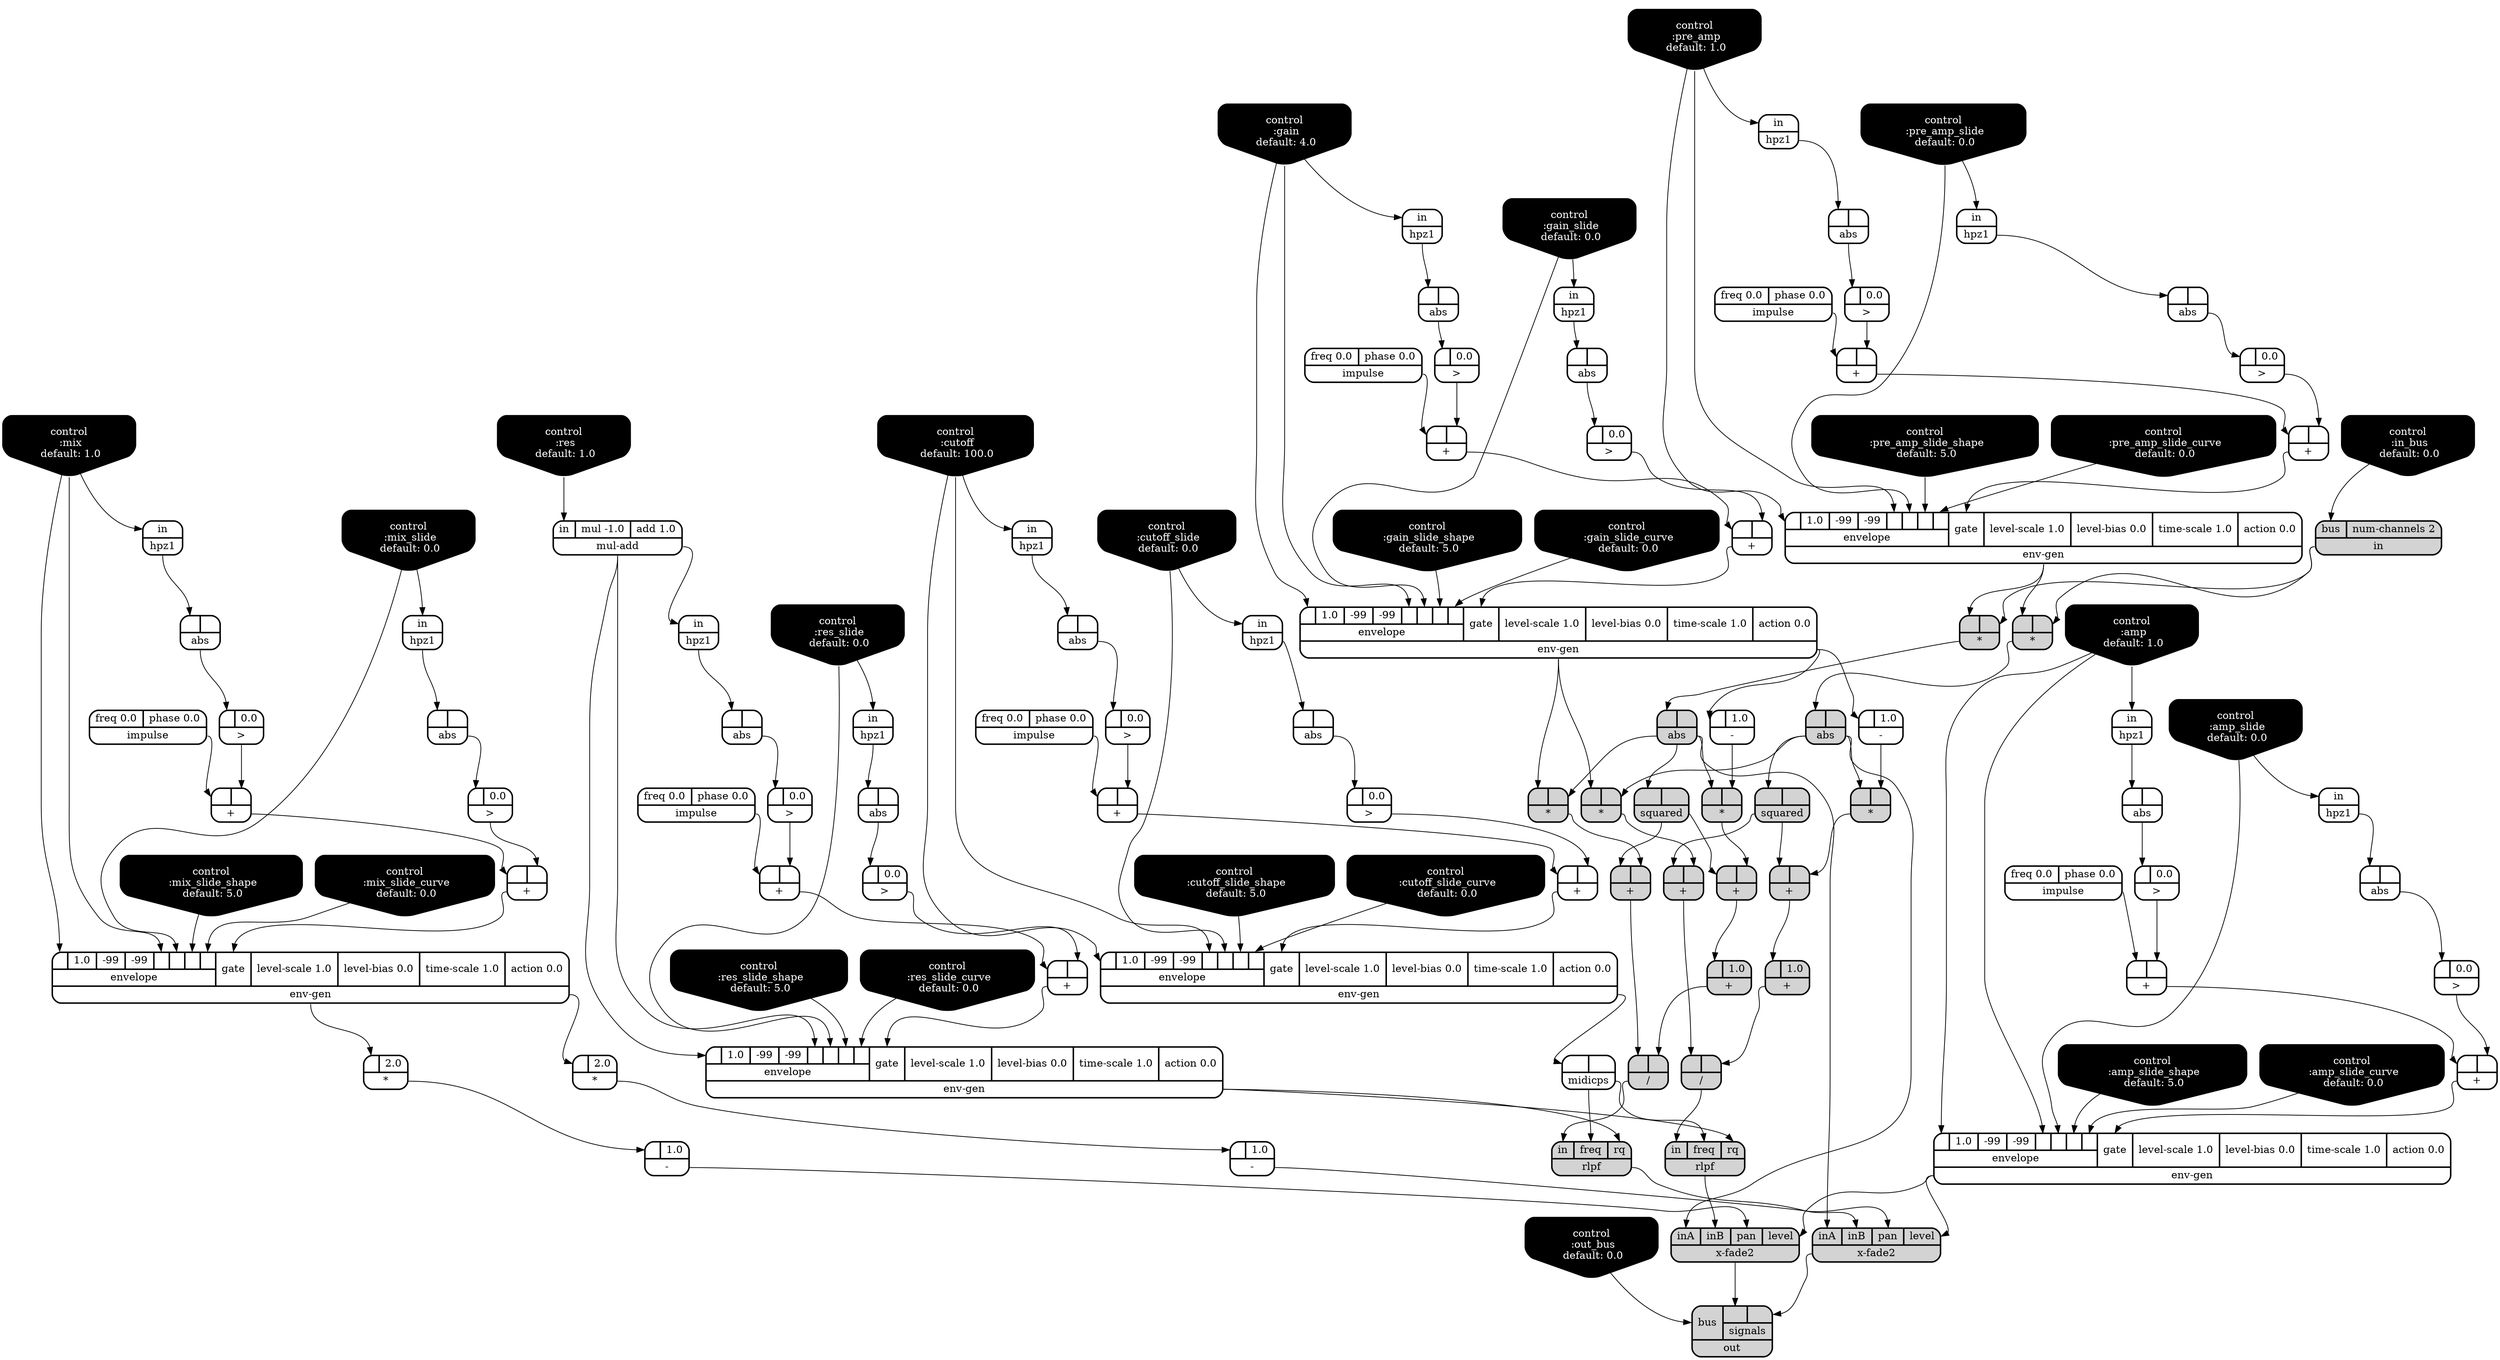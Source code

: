digraph synthdef {
51 [label = "{{ <a> |<b> } |<__UG_NAME__>* }" style="filled, bold, rounded"  shape=record rankdir=LR];
68 [label = "{{ <a> |<b> } |<__UG_NAME__>* }" style="filled, bold, rounded"  shape=record rankdir=LR];
69 [label = "{{ <a> |<b> } |<__UG_NAME__>* }" style="filled, bold, rounded"  shape=record rankdir=LR];
71 [label = "{{ <a> |<b> } |<__UG_NAME__>* }" style="filled, bold, rounded"  shape=record rankdir=LR];
102 [label = "{{ <a> |<b> } |<__UG_NAME__>* }" style="filled, bold, rounded"  shape=record rankdir=LR];
104 [label = "{{ <a> |<b> 2.0} |<__UG_NAME__>* }" style="bold, rounded" shape=record rankdir=LR];
105 [label = "{{ <a> |<b> 2.0} |<__UG_NAME__>* }" style="bold, rounded" shape=record rankdir=LR];
107 [label = "{{ <a> |<b> } |<__UG_NAME__>* }" style="filled, bold, rounded"  shape=record rankdir=LR];
30 [label = "{{ <a> |<b> } |<__UG_NAME__>+ }" style="bold, rounded" shape=record rankdir=LR];
34 [label = "{{ <a> |<b> } |<__UG_NAME__>+ }" style="bold, rounded" shape=record rankdir=LR];
39 [label = "{{ <a> |<b> } |<__UG_NAME__>+ }" style="bold, rounded" shape=record rankdir=LR];
43 [label = "{{ <a> |<b> } |<__UG_NAME__>+ }" style="bold, rounded" shape=record rankdir=LR];
63 [label = "{{ <a> |<b> } |<__UG_NAME__>+ }" style="bold, rounded" shape=record rankdir=LR];
67 [label = "{{ <a> |<b> } |<__UG_NAME__>+ }" style="bold, rounded" shape=record rankdir=LR];
70 [label = "{{ <a> |<b> } |<__UG_NAME__>+ }" style="filled, bold, rounded"  shape=record rankdir=LR];
72 [label = "{{ <a> |<b> } |<__UG_NAME__>+ }" style="filled, bold, rounded"  shape=record rankdir=LR];
73 [label = "{{ <a> |<b> 1.0} |<__UG_NAME__>+ }" style="filled, bold, rounded"  shape=record rankdir=LR];
79 [label = "{{ <a> |<b> } |<__UG_NAME__>+ }" style="bold, rounded" shape=record rankdir=LR];
83 [label = "{{ <a> |<b> } |<__UG_NAME__>+ }" style="bold, rounded" shape=record rankdir=LR];
89 [label = "{{ <a> |<b> } |<__UG_NAME__>+ }" style="bold, rounded" shape=record rankdir=LR];
90 [label = "{{ <a> |<b> } |<__UG_NAME__>+ }" style="bold, rounded" shape=record rankdir=LR];
97 [label = "{{ <a> |<b> } |<__UG_NAME__>+ }" style="bold, rounded" shape=record rankdir=LR];
98 [label = "{{ <a> |<b> } |<__UG_NAME__>+ }" style="bold, rounded" shape=record rankdir=LR];
103 [label = "{{ <a> |<b> } |<__UG_NAME__>+ }" style="filled, bold, rounded"  shape=record rankdir=LR];
108 [label = "{{ <a> |<b> } |<__UG_NAME__>+ }" style="filled, bold, rounded"  shape=record rankdir=LR];
110 [label = "{{ <a> |<b> 1.0} |<__UG_NAME__>+ }" style="filled, bold, rounded"  shape=record rankdir=LR];
45 [label = "{{ <a> |<b> 1.0} |<__UG_NAME__>- }" style="bold, rounded" shape=record rankdir=LR];
106 [label = "{{ <a> |<b> 1.0} |<__UG_NAME__>- }" style="bold, rounded" shape=record rankdir=LR];
109 [label = "{{ <a> |<b> 1.0} |<__UG_NAME__>- }" style="bold, rounded" shape=record rankdir=LR];
115 [label = "{{ <a> |<b> 1.0} |<__UG_NAME__>- }" style="bold, rounded" shape=record rankdir=LR];
74 [label = "{{ <a> |<b> } |<__UG_NAME__>/ }" style="filled, bold, rounded"  shape=record rankdir=LR];
111 [label = "{{ <a> |<b> } |<__UG_NAME__>/ }" style="filled, bold, rounded"  shape=record rankdir=LR];
29 [label = "{{ <a> |<b> 0.0} |<__UG_NAME__>\> }" style="bold, rounded" shape=record rankdir=LR];
33 [label = "{{ <a> |<b> 0.0} |<__UG_NAME__>\> }" style="bold, rounded" shape=record rankdir=LR];
38 [label = "{{ <a> |<b> 0.0} |<__UG_NAME__>\> }" style="bold, rounded" shape=record rankdir=LR];
42 [label = "{{ <a> |<b> 0.0} |<__UG_NAME__>\> }" style="bold, rounded" shape=record rankdir=LR];
48 [label = "{{ <a> |<b> 0.0} |<__UG_NAME__>\> }" style="bold, rounded" shape=record rankdir=LR];
56 [label = "{{ <a> |<b> 0.0} |<__UG_NAME__>\> }" style="bold, rounded" shape=record rankdir=LR];
62 [label = "{{ <a> |<b> 0.0} |<__UG_NAME__>\> }" style="bold, rounded" shape=record rankdir=LR];
66 [label = "{{ <a> |<b> 0.0} |<__UG_NAME__>\> }" style="bold, rounded" shape=record rankdir=LR];
78 [label = "{{ <a> |<b> 0.0} |<__UG_NAME__>\> }" style="bold, rounded" shape=record rankdir=LR];
82 [label = "{{ <a> |<b> 0.0} |<__UG_NAME__>\> }" style="bold, rounded" shape=record rankdir=LR];
88 [label = "{{ <a> |<b> 0.0} |<__UG_NAME__>\> }" style="bold, rounded" shape=record rankdir=LR];
96 [label = "{{ <a> |<b> 0.0} |<__UG_NAME__>\> }" style="bold, rounded" shape=record rankdir=LR];
28 [label = "{{ <a> |<b> } |<__UG_NAME__>abs }" style="bold, rounded" shape=record rankdir=LR];
32 [label = "{{ <a> |<b> } |<__UG_NAME__>abs }" style="bold, rounded" shape=record rankdir=LR];
37 [label = "{{ <a> |<b> } |<__UG_NAME__>abs }" style="bold, rounded" shape=record rankdir=LR];
41 [label = "{{ <a> |<b> } |<__UG_NAME__>abs }" style="bold, rounded" shape=record rankdir=LR];
47 [label = "{{ <a> |<b> } |<__UG_NAME__>abs }" style="bold, rounded" shape=record rankdir=LR];
52 [label = "{{ <a> |<b> } |<__UG_NAME__>abs }" style="filled, bold, rounded"  shape=record rankdir=LR];
55 [label = "{{ <a> |<b> } |<__UG_NAME__>abs }" style="bold, rounded" shape=record rankdir=LR];
61 [label = "{{ <a> |<b> } |<__UG_NAME__>abs }" style="bold, rounded" shape=record rankdir=LR];
65 [label = "{{ <a> |<b> } |<__UG_NAME__>abs }" style="bold, rounded" shape=record rankdir=LR];
77 [label = "{{ <a> |<b> } |<__UG_NAME__>abs }" style="bold, rounded" shape=record rankdir=LR];
81 [label = "{{ <a> |<b> } |<__UG_NAME__>abs }" style="bold, rounded" shape=record rankdir=LR];
87 [label = "{{ <a> |<b> } |<__UG_NAME__>abs }" style="bold, rounded" shape=record rankdir=LR];
95 [label = "{{ <a> |<b> } |<__UG_NAME__>abs }" style="bold, rounded" shape=record rankdir=LR];
100 [label = "{{ <a> |<b> } |<__UG_NAME__>abs }" style="filled, bold, rounded"  shape=record rankdir=LR];
0 [label = "control
 :amp
 default: 1.0" shape=invhouse style="rounded, filled, bold" fillcolor=black fontcolor=white ]; 
1 [label = "control
 :amp_slide
 default: 0.0" shape=invhouse style="rounded, filled, bold" fillcolor=black fontcolor=white ]; 
2 [label = "control
 :amp_slide_shape
 default: 5.0" shape=invhouse style="rounded, filled, bold" fillcolor=black fontcolor=white ]; 
3 [label = "control
 :amp_slide_curve
 default: 0.0" shape=invhouse style="rounded, filled, bold" fillcolor=black fontcolor=white ]; 
4 [label = "control
 :mix
 default: 1.0" shape=invhouse style="rounded, filled, bold" fillcolor=black fontcolor=white ]; 
5 [label = "control
 :mix_slide
 default: 0.0" shape=invhouse style="rounded, filled, bold" fillcolor=black fontcolor=white ]; 
6 [label = "control
 :mix_slide_shape
 default: 5.0" shape=invhouse style="rounded, filled, bold" fillcolor=black fontcolor=white ]; 
7 [label = "control
 :mix_slide_curve
 default: 0.0" shape=invhouse style="rounded, filled, bold" fillcolor=black fontcolor=white ]; 
8 [label = "control
 :pre_amp
 default: 1.0" shape=invhouse style="rounded, filled, bold" fillcolor=black fontcolor=white ]; 
9 [label = "control
 :pre_amp_slide
 default: 0.0" shape=invhouse style="rounded, filled, bold" fillcolor=black fontcolor=white ]; 
10 [label = "control
 :pre_amp_slide_shape
 default: 5.0" shape=invhouse style="rounded, filled, bold" fillcolor=black fontcolor=white ]; 
11 [label = "control
 :pre_amp_slide_curve
 default: 0.0" shape=invhouse style="rounded, filled, bold" fillcolor=black fontcolor=white ]; 
12 [label = "control
 :gain
 default: 4.0" shape=invhouse style="rounded, filled, bold" fillcolor=black fontcolor=white ]; 
13 [label = "control
 :gain_slide
 default: 0.0" shape=invhouse style="rounded, filled, bold" fillcolor=black fontcolor=white ]; 
14 [label = "control
 :gain_slide_shape
 default: 5.0" shape=invhouse style="rounded, filled, bold" fillcolor=black fontcolor=white ]; 
15 [label = "control
 :gain_slide_curve
 default: 0.0" shape=invhouse style="rounded, filled, bold" fillcolor=black fontcolor=white ]; 
16 [label = "control
 :cutoff
 default: 100.0" shape=invhouse style="rounded, filled, bold" fillcolor=black fontcolor=white ]; 
17 [label = "control
 :cutoff_slide
 default: 0.0" shape=invhouse style="rounded, filled, bold" fillcolor=black fontcolor=white ]; 
18 [label = "control
 :cutoff_slide_shape
 default: 5.0" shape=invhouse style="rounded, filled, bold" fillcolor=black fontcolor=white ]; 
19 [label = "control
 :cutoff_slide_curve
 default: 0.0" shape=invhouse style="rounded, filled, bold" fillcolor=black fontcolor=white ]; 
20 [label = "control
 :res
 default: 1.0" shape=invhouse style="rounded, filled, bold" fillcolor=black fontcolor=white ]; 
21 [label = "control
 :res_slide
 default: 0.0" shape=invhouse style="rounded, filled, bold" fillcolor=black fontcolor=white ]; 
22 [label = "control
 :res_slide_shape
 default: 5.0" shape=invhouse style="rounded, filled, bold" fillcolor=black fontcolor=white ]; 
23 [label = "control
 :res_slide_curve
 default: 0.0" shape=invhouse style="rounded, filled, bold" fillcolor=black fontcolor=white ]; 
24 [label = "control
 :in_bus
 default: 0.0" shape=invhouse style="rounded, filled, bold" fillcolor=black fontcolor=white ]; 
25 [label = "control
 :out_bus
 default: 0.0" shape=invhouse style="rounded, filled, bold" fillcolor=black fontcolor=white ]; 
44 [label = "{{ {{<envelope___control___0>|1.0|-99|-99|<envelope___control___4>|<envelope___control___5>|<envelope___control___6>|<envelope___control___7>}|envelope}|<gate> gate|<level____scale> level-scale 1.0|<level____bias> level-bias 0.0|<time____scale> time-scale 1.0|<action> action 0.0} |<__UG_NAME__>env-gen }" style="bold, rounded" shape=record rankdir=LR];
49 [label = "{{ {{<envelope___control___0>|1.0|-99|-99|<envelope___control___4>|<envelope___control___5>|<envelope___control___6>|<envelope___control___7>}|envelope}|<gate> gate|<level____scale> level-scale 1.0|<level____bias> level-bias 0.0|<time____scale> time-scale 1.0|<action> action 0.0} |<__UG_NAME__>env-gen }" style="bold, rounded" shape=record rankdir=LR];
84 [label = "{{ {{<envelope___control___0>|1.0|-99|-99|<envelope___control___4>|<envelope___control___5>|<envelope___control___6>|<envelope___control___7>}|envelope}|<gate> gate|<level____scale> level-scale 1.0|<level____bias> level-bias 0.0|<time____scale> time-scale 1.0|<action> action 0.0} |<__UG_NAME__>env-gen }" style="bold, rounded" shape=record rankdir=LR];
91 [label = "{{ {{<envelope___mul____add___0>|1.0|-99|-99|<envelope___mul____add___4>|<envelope___control___5>|<envelope___control___6>|<envelope___control___7>}|envelope}|<gate> gate|<level____scale> level-scale 1.0|<level____bias> level-bias 0.0|<time____scale> time-scale 1.0|<action> action 0.0} |<__UG_NAME__>env-gen }" style="bold, rounded" shape=record rankdir=LR];
99 [label = "{{ {{<envelope___control___0>|1.0|-99|-99|<envelope___control___4>|<envelope___control___5>|<envelope___control___6>|<envelope___control___7>}|envelope}|<gate> gate|<level____scale> level-scale 1.0|<level____bias> level-bias 0.0|<time____scale> time-scale 1.0|<action> action 0.0} |<__UG_NAME__>env-gen }" style="bold, rounded" shape=record rankdir=LR];
112 [label = "{{ {{<envelope___control___0>|1.0|-99|-99|<envelope___control___4>|<envelope___control___5>|<envelope___control___6>|<envelope___control___7>}|envelope}|<gate> gate|<level____scale> level-scale 1.0|<level____bias> level-bias 0.0|<time____scale> time-scale 1.0|<action> action 0.0} |<__UG_NAME__>env-gen }" style="bold, rounded" shape=record rankdir=LR];
27 [label = "{{ <in> in} |<__UG_NAME__>hpz1 }" style="bold, rounded" shape=record rankdir=LR];
31 [label = "{{ <in> in} |<__UG_NAME__>hpz1 }" style="bold, rounded" shape=record rankdir=LR];
36 [label = "{{ <in> in} |<__UG_NAME__>hpz1 }" style="bold, rounded" shape=record rankdir=LR];
40 [label = "{{ <in> in} |<__UG_NAME__>hpz1 }" style="bold, rounded" shape=record rankdir=LR];
46 [label = "{{ <in> in} |<__UG_NAME__>hpz1 }" style="bold, rounded" shape=record rankdir=LR];
54 [label = "{{ <in> in} |<__UG_NAME__>hpz1 }" style="bold, rounded" shape=record rankdir=LR];
58 [label = "{{ <in> in} |<__UG_NAME__>hpz1 }" style="bold, rounded" shape=record rankdir=LR];
60 [label = "{{ <in> in} |<__UG_NAME__>hpz1 }" style="bold, rounded" shape=record rankdir=LR];
64 [label = "{{ <in> in} |<__UG_NAME__>hpz1 }" style="bold, rounded" shape=record rankdir=LR];
76 [label = "{{ <in> in} |<__UG_NAME__>hpz1 }" style="bold, rounded" shape=record rankdir=LR];
80 [label = "{{ <in> in} |<__UG_NAME__>hpz1 }" style="bold, rounded" shape=record rankdir=LR];
94 [label = "{{ <in> in} |<__UG_NAME__>hpz1 }" style="bold, rounded" shape=record rankdir=LR];
26 [label = "{{ <freq> freq 0.0|<phase> phase 0.0} |<__UG_NAME__>impulse }" style="bold, rounded" shape=record rankdir=LR];
35 [label = "{{ <freq> freq 0.0|<phase> phase 0.0} |<__UG_NAME__>impulse }" style="bold, rounded" shape=record rankdir=LR];
59 [label = "{{ <freq> freq 0.0|<phase> phase 0.0} |<__UG_NAME__>impulse }" style="bold, rounded" shape=record rankdir=LR];
75 [label = "{{ <freq> freq 0.0|<phase> phase 0.0} |<__UG_NAME__>impulse }" style="bold, rounded" shape=record rankdir=LR];
86 [label = "{{ <freq> freq 0.0|<phase> phase 0.0} |<__UG_NAME__>impulse }" style="bold, rounded" shape=record rankdir=LR];
93 [label = "{{ <freq> freq 0.0|<phase> phase 0.0} |<__UG_NAME__>impulse }" style="bold, rounded" shape=record rankdir=LR];
50 [label = "{{ <bus> bus|<num____channels> num-channels 2} |<__UG_NAME__>in }" style="filled, bold, rounded"  shape=record rankdir=LR];
85 [label = "{{ <a> |<b> } |<__UG_NAME__>midicps }" style="bold, rounded" shape=record rankdir=LR];
57 [label = "{{ <in> in|<mul> mul -1.0|<add> add 1.0} |<__UG_NAME__>mul-add }" style="bold, rounded" shape=record rankdir=LR];
117 [label = "{{ <bus> bus|{{<signals___x____fade2___0>|<signals___x____fade2___1>}|signals}} |<__UG_NAME__>out }" style="filled, bold, rounded"  shape=record rankdir=LR];
92 [label = "{{ <in> in|<freq> freq|<rq> rq} |<__UG_NAME__>rlpf }" style="filled, bold, rounded"  shape=record rankdir=LR];
114 [label = "{{ <in> in|<freq> freq|<rq> rq} |<__UG_NAME__>rlpf }" style="filled, bold, rounded"  shape=record rankdir=LR];
53 [label = "{{ <a> |<b> } |<__UG_NAME__>squared }" style="filled, bold, rounded"  shape=record rankdir=LR];
101 [label = "{{ <a> |<b> } |<__UG_NAME__>squared }" style="filled, bold, rounded"  shape=record rankdir=LR];
113 [label = "{{ <ina> inA|<inb> inB|<pan> pan|<level> level} |<__UG_NAME__>x-fade2 }" style="filled, bold, rounded"  shape=record rankdir=LR];
116 [label = "{{ <ina> inA|<inb> inB|<pan> pan|<level> level} |<__UG_NAME__>x-fade2 }" style="filled, bold, rounded"  shape=record rankdir=LR];

50:__UG_NAME__ -> 51:b ;
49:__UG_NAME__ -> 51:a ;
50:__UG_NAME__ -> 68:b ;
49:__UG_NAME__ -> 68:a ;
52:__UG_NAME__ -> 69:b ;
44:__UG_NAME__ -> 69:a ;
45:__UG_NAME__ -> 71:b ;
52:__UG_NAME__ -> 71:a ;
100:__UG_NAME__ -> 102:b ;
44:__UG_NAME__ -> 102:a ;
99:__UG_NAME__ -> 104:a ;
99:__UG_NAME__ -> 105:a ;
106:__UG_NAME__ -> 107:b ;
100:__UG_NAME__ -> 107:a ;
29:__UG_NAME__ -> 30:b ;
26:__UG_NAME__ -> 30:a ;
33:__UG_NAME__ -> 34:b ;
30:__UG_NAME__ -> 34:a ;
38:__UG_NAME__ -> 39:b ;
35:__UG_NAME__ -> 39:a ;
42:__UG_NAME__ -> 43:b ;
39:__UG_NAME__ -> 43:a ;
62:__UG_NAME__ -> 63:b ;
59:__UG_NAME__ -> 63:a ;
66:__UG_NAME__ -> 67:b ;
63:__UG_NAME__ -> 67:a ;
69:__UG_NAME__ -> 70:b ;
53:__UG_NAME__ -> 70:a ;
71:__UG_NAME__ -> 72:b ;
53:__UG_NAME__ -> 72:a ;
72:__UG_NAME__ -> 73:a ;
78:__UG_NAME__ -> 79:b ;
75:__UG_NAME__ -> 79:a ;
82:__UG_NAME__ -> 83:b ;
79:__UG_NAME__ -> 83:a ;
88:__UG_NAME__ -> 89:b ;
86:__UG_NAME__ -> 89:a ;
56:__UG_NAME__ -> 90:b ;
89:__UG_NAME__ -> 90:a ;
96:__UG_NAME__ -> 97:b ;
93:__UG_NAME__ -> 97:a ;
48:__UG_NAME__ -> 98:b ;
97:__UG_NAME__ -> 98:a ;
102:__UG_NAME__ -> 103:b ;
101:__UG_NAME__ -> 103:a ;
107:__UG_NAME__ -> 108:b ;
101:__UG_NAME__ -> 108:a ;
108:__UG_NAME__ -> 110:a ;
44:__UG_NAME__ -> 45:a ;
44:__UG_NAME__ -> 106:a ;
105:__UG_NAME__ -> 109:a ;
104:__UG_NAME__ -> 115:a ;
73:__UG_NAME__ -> 74:b ;
70:__UG_NAME__ -> 74:a ;
110:__UG_NAME__ -> 111:b ;
103:__UG_NAME__ -> 111:a ;
28:__UG_NAME__ -> 29:a ;
32:__UG_NAME__ -> 33:a ;
37:__UG_NAME__ -> 38:a ;
41:__UG_NAME__ -> 42:a ;
47:__UG_NAME__ -> 48:a ;
55:__UG_NAME__ -> 56:a ;
61:__UG_NAME__ -> 62:a ;
65:__UG_NAME__ -> 66:a ;
77:__UG_NAME__ -> 78:a ;
81:__UG_NAME__ -> 82:a ;
87:__UG_NAME__ -> 88:a ;
95:__UG_NAME__ -> 96:a ;
27:__UG_NAME__ -> 28:a ;
31:__UG_NAME__ -> 32:a ;
36:__UG_NAME__ -> 37:a ;
40:__UG_NAME__ -> 41:a ;
46:__UG_NAME__ -> 47:a ;
51:__UG_NAME__ -> 52:a ;
54:__UG_NAME__ -> 55:a ;
60:__UG_NAME__ -> 61:a ;
64:__UG_NAME__ -> 65:a ;
76:__UG_NAME__ -> 77:a ;
80:__UG_NAME__ -> 81:a ;
58:__UG_NAME__ -> 87:a ;
94:__UG_NAME__ -> 95:a ;
68:__UG_NAME__ -> 100:a ;
43:__UG_NAME__ -> 44:gate ;
12:__UG_NAME__ -> 44:envelope___control___0 ;
12:__UG_NAME__ -> 44:envelope___control___4 ;
13:__UG_NAME__ -> 44:envelope___control___5 ;
14:__UG_NAME__ -> 44:envelope___control___6 ;
15:__UG_NAME__ -> 44:envelope___control___7 ;
34:__UG_NAME__ -> 49:gate ;
8:__UG_NAME__ -> 49:envelope___control___0 ;
8:__UG_NAME__ -> 49:envelope___control___4 ;
9:__UG_NAME__ -> 49:envelope___control___5 ;
10:__UG_NAME__ -> 49:envelope___control___6 ;
11:__UG_NAME__ -> 49:envelope___control___7 ;
83:__UG_NAME__ -> 84:gate ;
16:__UG_NAME__ -> 84:envelope___control___0 ;
16:__UG_NAME__ -> 84:envelope___control___4 ;
17:__UG_NAME__ -> 84:envelope___control___5 ;
18:__UG_NAME__ -> 84:envelope___control___6 ;
19:__UG_NAME__ -> 84:envelope___control___7 ;
90:__UG_NAME__ -> 91:gate ;
57:__UG_NAME__ -> 91:envelope___mul____add___0 ;
57:__UG_NAME__ -> 91:envelope___mul____add___4 ;
21:__UG_NAME__ -> 91:envelope___control___5 ;
22:__UG_NAME__ -> 91:envelope___control___6 ;
23:__UG_NAME__ -> 91:envelope___control___7 ;
98:__UG_NAME__ -> 99:gate ;
4:__UG_NAME__ -> 99:envelope___control___0 ;
4:__UG_NAME__ -> 99:envelope___control___4 ;
5:__UG_NAME__ -> 99:envelope___control___5 ;
6:__UG_NAME__ -> 99:envelope___control___6 ;
7:__UG_NAME__ -> 99:envelope___control___7 ;
67:__UG_NAME__ -> 112:gate ;
0:__UG_NAME__ -> 112:envelope___control___0 ;
0:__UG_NAME__ -> 112:envelope___control___4 ;
1:__UG_NAME__ -> 112:envelope___control___5 ;
2:__UG_NAME__ -> 112:envelope___control___6 ;
3:__UG_NAME__ -> 112:envelope___control___7 ;
8:__UG_NAME__ -> 27:in ;
9:__UG_NAME__ -> 31:in ;
12:__UG_NAME__ -> 36:in ;
13:__UG_NAME__ -> 40:in ;
5:__UG_NAME__ -> 46:in ;
21:__UG_NAME__ -> 54:in ;
57:__UG_NAME__ -> 58:in ;
0:__UG_NAME__ -> 60:in ;
1:__UG_NAME__ -> 64:in ;
16:__UG_NAME__ -> 76:in ;
17:__UG_NAME__ -> 80:in ;
4:__UG_NAME__ -> 94:in ;
24:__UG_NAME__ -> 50:bus ;
84:__UG_NAME__ -> 85:a ;
20:__UG_NAME__ -> 57:in ;
116:__UG_NAME__ -> 117:signals___x____fade2___0 ;
113:__UG_NAME__ -> 117:signals___x____fade2___1 ;
25:__UG_NAME__ -> 117:bus ;
91:__UG_NAME__ -> 92:rq ;
85:__UG_NAME__ -> 92:freq ;
74:__UG_NAME__ -> 92:in ;
91:__UG_NAME__ -> 114:rq ;
85:__UG_NAME__ -> 114:freq ;
111:__UG_NAME__ -> 114:in ;
52:__UG_NAME__ -> 53:a ;
100:__UG_NAME__ -> 101:a ;
112:__UG_NAME__ -> 113:level ;
109:__UG_NAME__ -> 113:pan ;
92:__UG_NAME__ -> 113:inb ;
52:__UG_NAME__ -> 113:ina ;
112:__UG_NAME__ -> 116:level ;
115:__UG_NAME__ -> 116:pan ;
114:__UG_NAME__ -> 116:inb ;
100:__UG_NAME__ -> 116:ina ;

}